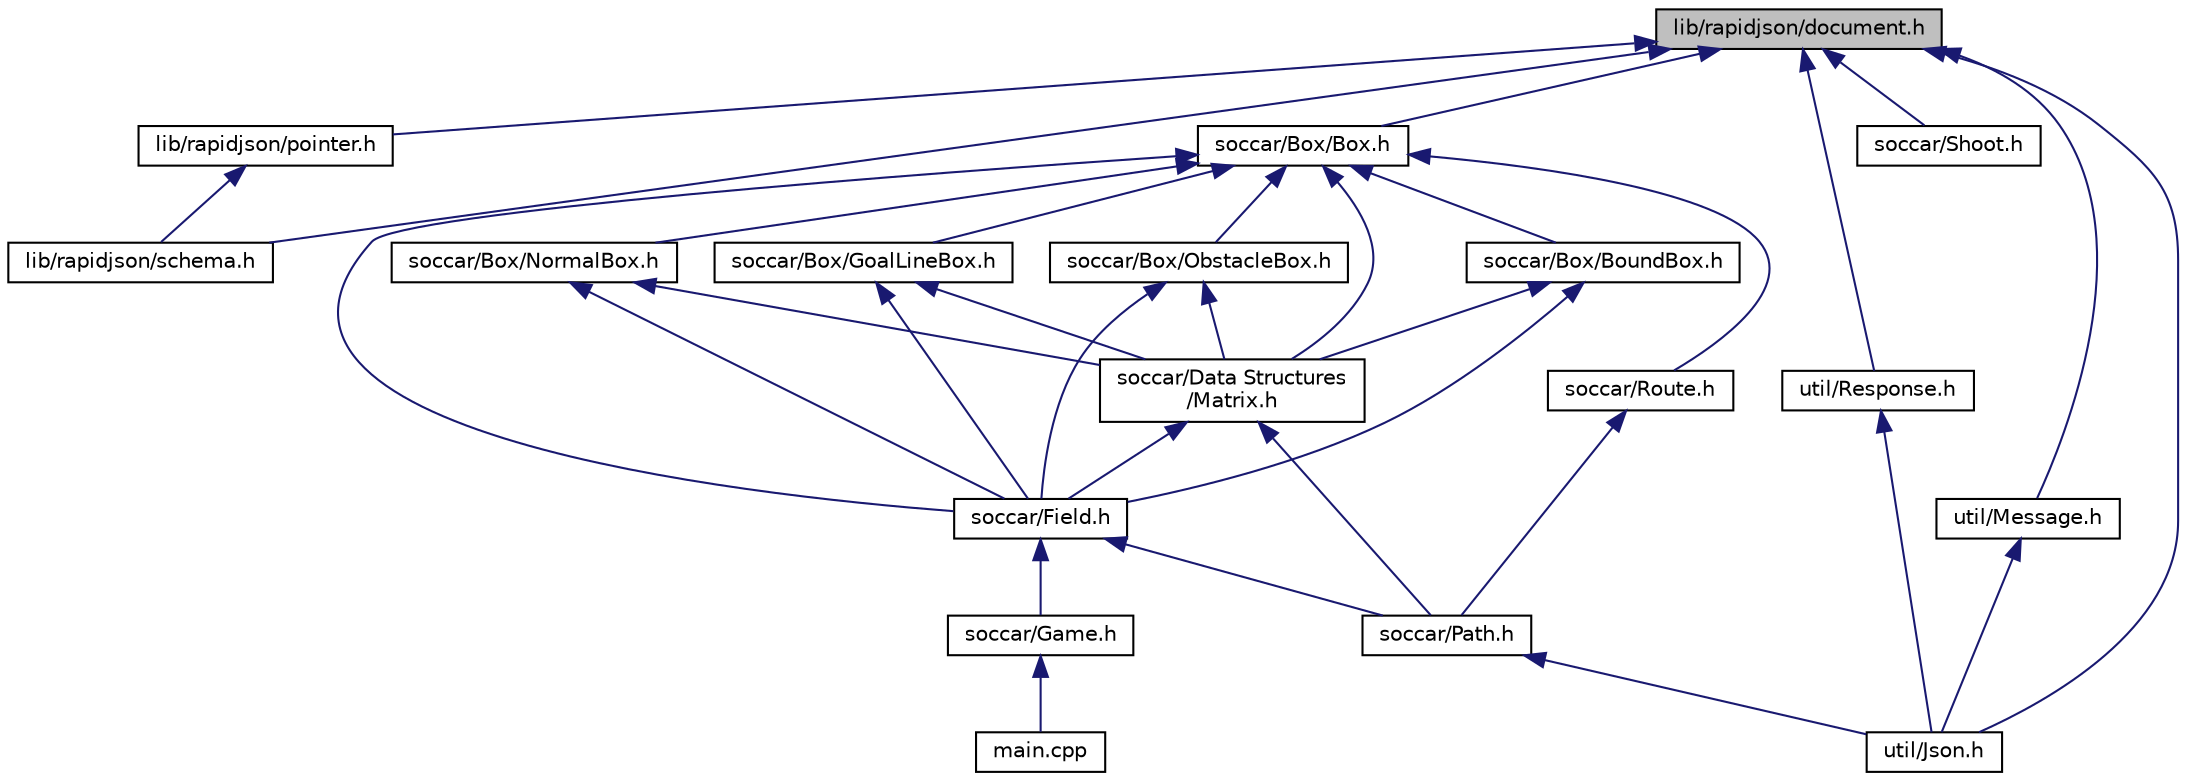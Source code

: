 digraph "lib/rapidjson/document.h"
{
 // LATEX_PDF_SIZE
  edge [fontname="Helvetica",fontsize="10",labelfontname="Helvetica",labelfontsize="10"];
  node [fontname="Helvetica",fontsize="10",shape=record];
  Node1 [label="lib/rapidjson/document.h",height=0.2,width=0.4,color="black", fillcolor="grey75", style="filled", fontcolor="black",tooltip=" "];
  Node1 -> Node2 [dir="back",color="midnightblue",fontsize="10",style="solid",fontname="Helvetica"];
  Node2 [label="lib/rapidjson/pointer.h",height=0.2,width=0.4,color="black", fillcolor="white", style="filled",URL="$pointer_8h_source.html",tooltip=" "];
  Node2 -> Node3 [dir="back",color="midnightblue",fontsize="10",style="solid",fontname="Helvetica"];
  Node3 [label="lib/rapidjson/schema.h",height=0.2,width=0.4,color="black", fillcolor="white", style="filled",URL="$schema_8h_source.html",tooltip=" "];
  Node1 -> Node3 [dir="back",color="midnightblue",fontsize="10",style="solid",fontname="Helvetica"];
  Node1 -> Node4 [dir="back",color="midnightblue",fontsize="10",style="solid",fontname="Helvetica"];
  Node4 [label="soccar/Box/Box.h",height=0.2,width=0.4,color="black", fillcolor="white", style="filled",URL="$_box_8h_source.html",tooltip=" "];
  Node4 -> Node5 [dir="back",color="midnightblue",fontsize="10",style="solid",fontname="Helvetica"];
  Node5 [label="soccar/Data Structures\l/Matrix.h",height=0.2,width=0.4,color="black", fillcolor="white", style="filled",URL="$_matrix_8h_source.html",tooltip=" "];
  Node5 -> Node6 [dir="back",color="midnightblue",fontsize="10",style="solid",fontname="Helvetica"];
  Node6 [label="soccar/Field.h",height=0.2,width=0.4,color="black", fillcolor="white", style="filled",URL="$_field_8h_source.html",tooltip=" "];
  Node6 -> Node7 [dir="back",color="midnightblue",fontsize="10",style="solid",fontname="Helvetica"];
  Node7 [label="soccar/Game.h",height=0.2,width=0.4,color="black", fillcolor="white", style="filled",URL="$_game_8h_source.html",tooltip=" "];
  Node7 -> Node8 [dir="back",color="midnightblue",fontsize="10",style="solid",fontname="Helvetica"];
  Node8 [label="main.cpp",height=0.2,width=0.4,color="black", fillcolor="white", style="filled",URL="$main_8cpp_source.html",tooltip=" "];
  Node6 -> Node9 [dir="back",color="midnightblue",fontsize="10",style="solid",fontname="Helvetica"];
  Node9 [label="soccar/Path.h",height=0.2,width=0.4,color="black", fillcolor="white", style="filled",URL="$_path_8h_source.html",tooltip=" "];
  Node9 -> Node10 [dir="back",color="midnightblue",fontsize="10",style="solid",fontname="Helvetica"];
  Node10 [label="util/Json.h",height=0.2,width=0.4,color="black", fillcolor="white", style="filled",URL="$_json_8h_source.html",tooltip=" "];
  Node5 -> Node9 [dir="back",color="midnightblue",fontsize="10",style="solid",fontname="Helvetica"];
  Node4 -> Node11 [dir="back",color="midnightblue",fontsize="10",style="solid",fontname="Helvetica"];
  Node11 [label="soccar/Box/NormalBox.h",height=0.2,width=0.4,color="black", fillcolor="white", style="filled",URL="$_normal_box_8h_source.html",tooltip=" "];
  Node11 -> Node5 [dir="back",color="midnightblue",fontsize="10",style="solid",fontname="Helvetica"];
  Node11 -> Node6 [dir="back",color="midnightblue",fontsize="10",style="solid",fontname="Helvetica"];
  Node4 -> Node12 [dir="back",color="midnightblue",fontsize="10",style="solid",fontname="Helvetica"];
  Node12 [label="soccar/Box/GoalLineBox.h",height=0.2,width=0.4,color="black", fillcolor="white", style="filled",URL="$_goal_line_box_8h_source.html",tooltip=" "];
  Node12 -> Node5 [dir="back",color="midnightblue",fontsize="10",style="solid",fontname="Helvetica"];
  Node12 -> Node6 [dir="back",color="midnightblue",fontsize="10",style="solid",fontname="Helvetica"];
  Node4 -> Node13 [dir="back",color="midnightblue",fontsize="10",style="solid",fontname="Helvetica"];
  Node13 [label="soccar/Box/ObstacleBox.h",height=0.2,width=0.4,color="black", fillcolor="white", style="filled",URL="$_obstacle_box_8h_source.html",tooltip=" "];
  Node13 -> Node5 [dir="back",color="midnightblue",fontsize="10",style="solid",fontname="Helvetica"];
  Node13 -> Node6 [dir="back",color="midnightblue",fontsize="10",style="solid",fontname="Helvetica"];
  Node4 -> Node14 [dir="back",color="midnightblue",fontsize="10",style="solid",fontname="Helvetica"];
  Node14 [label="soccar/Box/BoundBox.h",height=0.2,width=0.4,color="black", fillcolor="white", style="filled",URL="$_bound_box_8h_source.html",tooltip=" "];
  Node14 -> Node5 [dir="back",color="midnightblue",fontsize="10",style="solid",fontname="Helvetica"];
  Node14 -> Node6 [dir="back",color="midnightblue",fontsize="10",style="solid",fontname="Helvetica"];
  Node4 -> Node6 [dir="back",color="midnightblue",fontsize="10",style="solid",fontname="Helvetica"];
  Node4 -> Node15 [dir="back",color="midnightblue",fontsize="10",style="solid",fontname="Helvetica"];
  Node15 [label="soccar/Route.h",height=0.2,width=0.4,color="black", fillcolor="white", style="filled",URL="$_route_8h_source.html",tooltip=" "];
  Node15 -> Node9 [dir="back",color="midnightblue",fontsize="10",style="solid",fontname="Helvetica"];
  Node1 -> Node16 [dir="back",color="midnightblue",fontsize="10",style="solid",fontname="Helvetica"];
  Node16 [label="soccar/Shoot.h",height=0.2,width=0.4,color="black", fillcolor="white", style="filled",URL="$_shoot_8h_source.html",tooltip=" "];
  Node1 -> Node10 [dir="back",color="midnightblue",fontsize="10",style="solid",fontname="Helvetica"];
  Node1 -> Node17 [dir="back",color="midnightblue",fontsize="10",style="solid",fontname="Helvetica"];
  Node17 [label="util/Response.h",height=0.2,width=0.4,color="black", fillcolor="white", style="filled",URL="$_response_8h_source.html",tooltip=" "];
  Node17 -> Node10 [dir="back",color="midnightblue",fontsize="10",style="solid",fontname="Helvetica"];
  Node1 -> Node18 [dir="back",color="midnightblue",fontsize="10",style="solid",fontname="Helvetica"];
  Node18 [label="util/Message.h",height=0.2,width=0.4,color="black", fillcolor="white", style="filled",URL="$_message_8h_source.html",tooltip=" "];
  Node18 -> Node10 [dir="back",color="midnightblue",fontsize="10",style="solid",fontname="Helvetica"];
}
